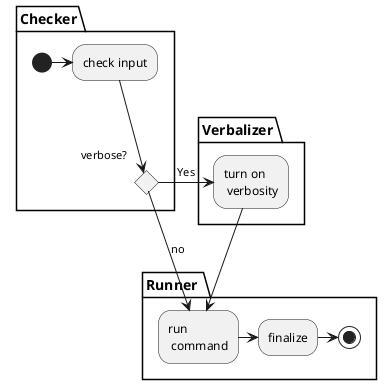 @startuml

       partition Checker {
       (*)  -> "check input"
       -->If "verbose?" then
       }

    partition Verbalizer
       -> [Yes] "turn on\n verbosity"
    }

       partition Runner 

       --> "run\n command"

       else
       ->  [no] "run\n command"
       -> "finalize"
       Endif
       ->(*)
       }
@enduml